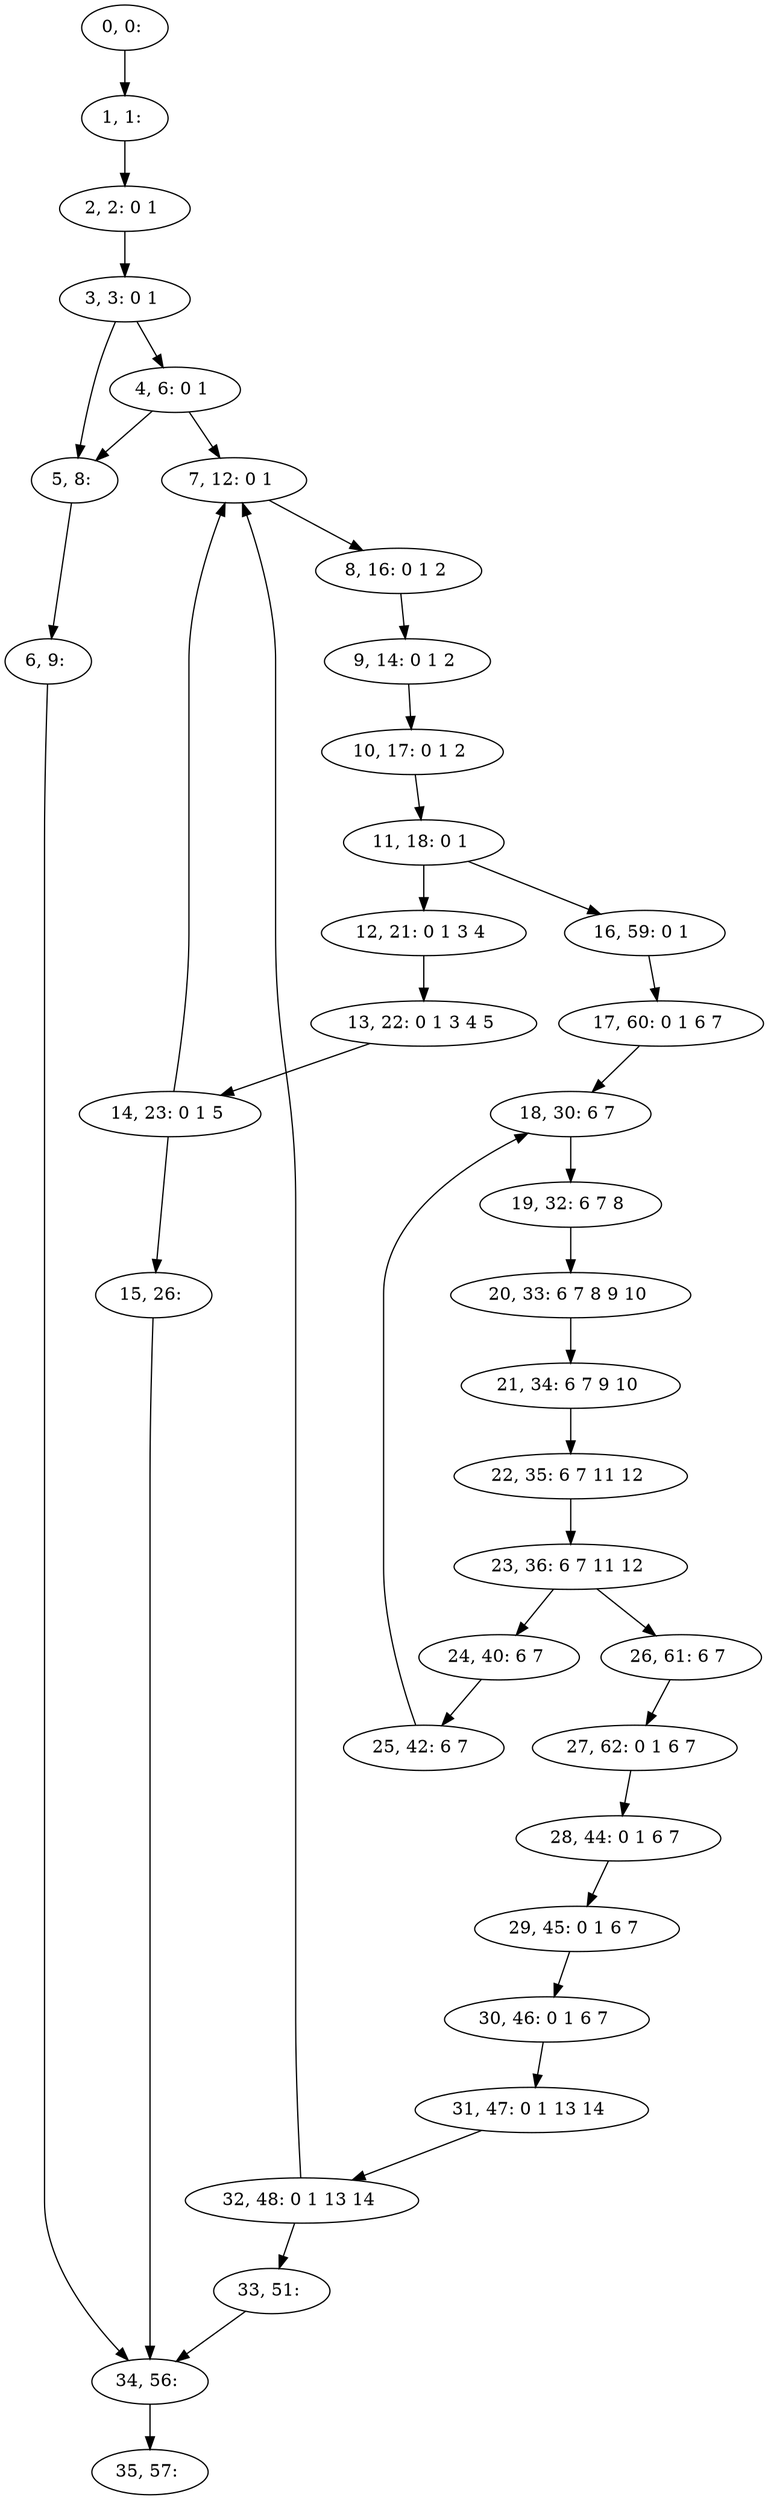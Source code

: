digraph G {
0[label="0, 0: "];
1[label="1, 1: "];
2[label="2, 2: 0 1 "];
3[label="3, 3: 0 1 "];
4[label="4, 6: 0 1 "];
5[label="5, 8: "];
6[label="6, 9: "];
7[label="7, 12: 0 1 "];
8[label="8, 16: 0 1 2 "];
9[label="9, 14: 0 1 2 "];
10[label="10, 17: 0 1 2 "];
11[label="11, 18: 0 1 "];
12[label="12, 21: 0 1 3 4 "];
13[label="13, 22: 0 1 3 4 5 "];
14[label="14, 23: 0 1 5 "];
15[label="15, 26: "];
16[label="16, 59: 0 1 "];
17[label="17, 60: 0 1 6 7 "];
18[label="18, 30: 6 7 "];
19[label="19, 32: 6 7 8 "];
20[label="20, 33: 6 7 8 9 10 "];
21[label="21, 34: 6 7 9 10 "];
22[label="22, 35: 6 7 11 12 "];
23[label="23, 36: 6 7 11 12 "];
24[label="24, 40: 6 7 "];
25[label="25, 42: 6 7 "];
26[label="26, 61: 6 7 "];
27[label="27, 62: 0 1 6 7 "];
28[label="28, 44: 0 1 6 7 "];
29[label="29, 45: 0 1 6 7 "];
30[label="30, 46: 0 1 6 7 "];
31[label="31, 47: 0 1 13 14 "];
32[label="32, 48: 0 1 13 14 "];
33[label="33, 51: "];
34[label="34, 56: "];
35[label="35, 57: "];
0->1 ;
1->2 ;
2->3 ;
3->4 ;
3->5 ;
4->5 ;
4->7 ;
5->6 ;
6->34 ;
7->8 ;
8->9 ;
9->10 ;
10->11 ;
11->12 ;
11->16 ;
12->13 ;
13->14 ;
14->15 ;
14->7 ;
15->34 ;
16->17 ;
17->18 ;
18->19 ;
19->20 ;
20->21 ;
21->22 ;
22->23 ;
23->24 ;
23->26 ;
24->25 ;
25->18 ;
26->27 ;
27->28 ;
28->29 ;
29->30 ;
30->31 ;
31->32 ;
32->33 ;
32->7 ;
33->34 ;
34->35 ;
}
